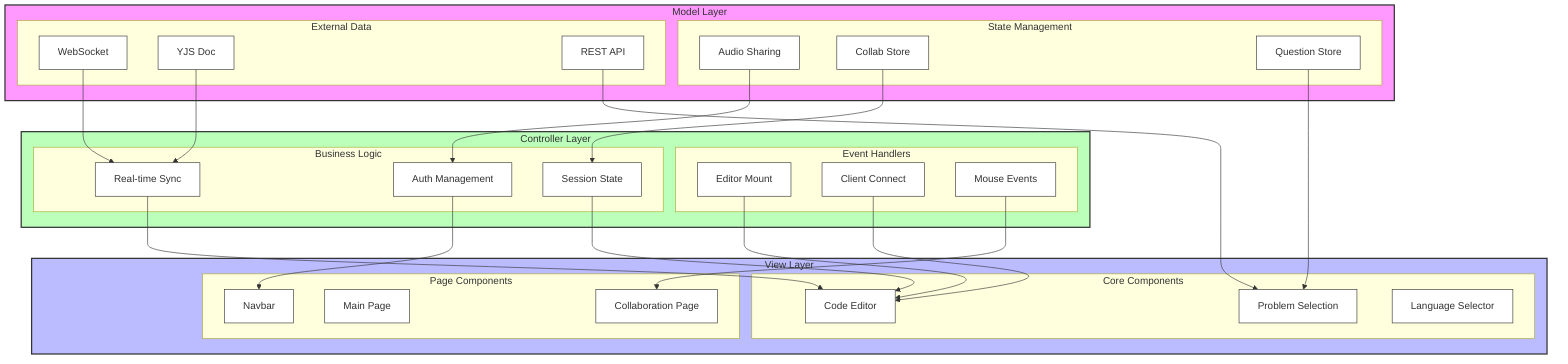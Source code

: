 graph TD
    subgraph Model[Model Layer]
        style Model fill:#f9f,stroke:#333,stroke-width:2px
        subgraph Stores[State Management]
            AS[Auth Store]
            CS[Collab Store]
            QS[Question Store]
        end
        subgraph External[External Data]
            WS[WebSocket]
            YJS[YJS Doc]
            API[REST API]
        end
    end

    subgraph View[View Layer]
        style View fill:#bbf,stroke:#333,stroke-width:2px
        subgraph Pages[Page Components]
            CP[Collaboration Page]
            MP[Main Page]
            NB[Navbar]
        end
        subgraph Core[Core Components]
            CE[Code Editor]
            PS[Problem Selection]
            LS[Language Selector]
            AS[Audio Sharing]
        end
    end

    subgraph Controller[Controller Layer]
        style Controller fill:#bfb,stroke:#333,stroke-width:2px
        subgraph Handlers[Event Handlers]
            EH[Editor Mount]
            CH[Client Connect]
            MH[Mouse Events]
        end
        subgraph Logic[Business Logic]
            RT[Real-time Sync]
            SS[Session State]
            AM[Auth Management]
        end
    end

    %% Data Flow
    AS --> AM --> NB
    CS --> SS --> CE
    QS --> PS
    WS & YJS --> RT --> CE
    API --> PS

    %% Event Flow
    EH --> CE
    CH --> CE
    MH --> CP

    classDef default fill:#fff,stroke:#333,stroke-width:1px
